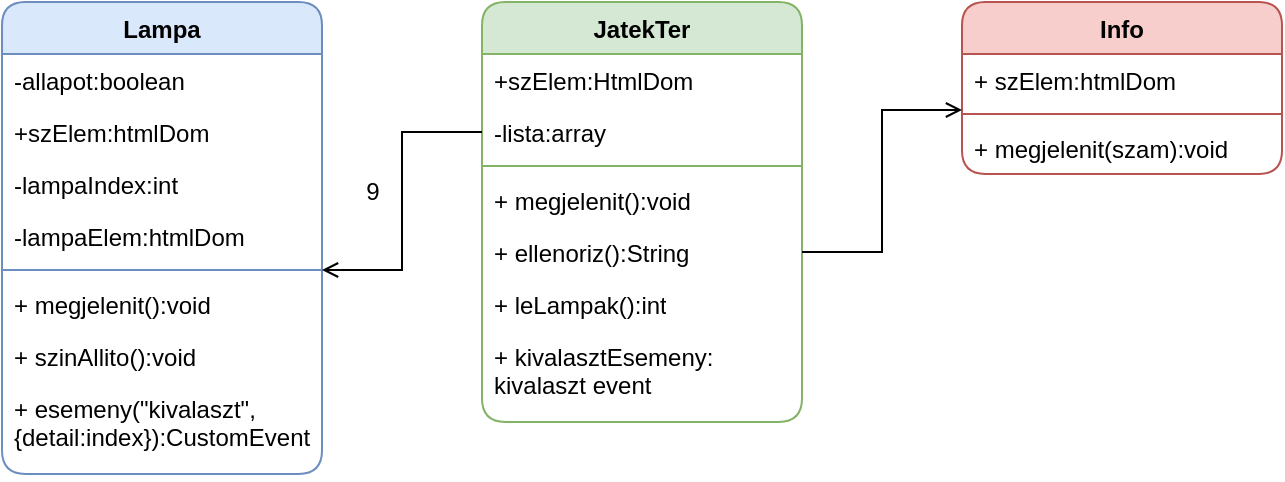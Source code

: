 <mxfile version="26.1.2">
  <diagram name="1 oldal" id="JtsbtiN7b5tb6hNdbAF-">
    <mxGraphModel dx="1434" dy="780" grid="1" gridSize="10" guides="1" tooltips="1" connect="1" arrows="1" fold="1" page="1" pageScale="1" pageWidth="827" pageHeight="1169" math="0" shadow="0">
      <root>
        <mxCell id="0" />
        <mxCell id="1" parent="0" />
        <mxCell id="qw4bAejk8cuUd76CRZke-1" value="Lampa" style="swimlane;fontStyle=1;align=center;verticalAlign=top;childLayout=stackLayout;horizontal=1;startSize=26;horizontalStack=0;resizeParent=1;resizeParentMax=0;resizeLast=0;collapsible=1;marginBottom=0;whiteSpace=wrap;html=1;fillColor=#dae8fc;strokeColor=#6c8ebf;rounded=1;" vertex="1" parent="1">
          <mxGeometry x="80" y="80" width="160" height="236" as="geometry" />
        </mxCell>
        <mxCell id="qw4bAejk8cuUd76CRZke-2" value="-allapot:boolean" style="text;strokeColor=none;fillColor=none;align=left;verticalAlign=top;spacingLeft=4;spacingRight=4;overflow=hidden;rotatable=0;points=[[0,0.5],[1,0.5]];portConstraint=eastwest;whiteSpace=wrap;html=1;" vertex="1" parent="qw4bAejk8cuUd76CRZke-1">
          <mxGeometry y="26" width="160" height="26" as="geometry" />
        </mxCell>
        <mxCell id="qw4bAejk8cuUd76CRZke-21" value="+szElem:htmlDom" style="text;strokeColor=none;fillColor=none;align=left;verticalAlign=top;spacingLeft=4;spacingRight=4;overflow=hidden;rotatable=0;points=[[0,0.5],[1,0.5]];portConstraint=eastwest;whiteSpace=wrap;html=1;" vertex="1" parent="qw4bAejk8cuUd76CRZke-1">
          <mxGeometry y="52" width="160" height="26" as="geometry" />
        </mxCell>
        <mxCell id="qw4bAejk8cuUd76CRZke-47" value="-lampaIndex:int" style="text;strokeColor=none;fillColor=none;align=left;verticalAlign=top;spacingLeft=4;spacingRight=4;overflow=hidden;rotatable=0;points=[[0,0.5],[1,0.5]];portConstraint=eastwest;whiteSpace=wrap;html=1;" vertex="1" parent="qw4bAejk8cuUd76CRZke-1">
          <mxGeometry y="78" width="160" height="26" as="geometry" />
        </mxCell>
        <mxCell id="qw4bAejk8cuUd76CRZke-26" value="-lampaElem:htmlDom" style="text;strokeColor=none;fillColor=none;align=left;verticalAlign=top;spacingLeft=4;spacingRight=4;overflow=hidden;rotatable=0;points=[[0,0.5],[1,0.5]];portConstraint=eastwest;whiteSpace=wrap;html=1;" vertex="1" parent="qw4bAejk8cuUd76CRZke-1">
          <mxGeometry y="104" width="160" height="26" as="geometry" />
        </mxCell>
        <mxCell id="qw4bAejk8cuUd76CRZke-3" value="" style="line;strokeWidth=1;fillColor=none;align=left;verticalAlign=middle;spacingTop=-1;spacingLeft=3;spacingRight=3;rotatable=0;labelPosition=right;points=[];portConstraint=eastwest;strokeColor=inherit;" vertex="1" parent="qw4bAejk8cuUd76CRZke-1">
          <mxGeometry y="130" width="160" height="8" as="geometry" />
        </mxCell>
        <mxCell id="qw4bAejk8cuUd76CRZke-4" value="+ megjelenit():void" style="text;strokeColor=none;fillColor=none;align=left;verticalAlign=top;spacingLeft=4;spacingRight=4;overflow=hidden;rotatable=0;points=[[0,0.5],[1,0.5]];portConstraint=eastwest;whiteSpace=wrap;html=1;" vertex="1" parent="qw4bAejk8cuUd76CRZke-1">
          <mxGeometry y="138" width="160" height="26" as="geometry" />
        </mxCell>
        <mxCell id="qw4bAejk8cuUd76CRZke-35" value="+ szinAllito():void" style="text;strokeColor=none;fillColor=none;align=left;verticalAlign=top;spacingLeft=4;spacingRight=4;overflow=hidden;rotatable=0;points=[[0,0.5],[1,0.5]];portConstraint=eastwest;whiteSpace=wrap;html=1;" vertex="1" parent="qw4bAejk8cuUd76CRZke-1">
          <mxGeometry y="164" width="160" height="26" as="geometry" />
        </mxCell>
        <mxCell id="qw4bAejk8cuUd76CRZke-27" value="+ esemeny(&quot;kivalaszt&quot;,{detail:index}):CustomEvent" style="text;strokeColor=none;fillColor=none;align=left;verticalAlign=top;spacingLeft=4;spacingRight=4;overflow=hidden;rotatable=0;points=[[0,0.5],[1,0.5]];portConstraint=eastwest;whiteSpace=wrap;html=1;" vertex="1" parent="qw4bAejk8cuUd76CRZke-1">
          <mxGeometry y="190" width="160" height="46" as="geometry" />
        </mxCell>
        <mxCell id="qw4bAejk8cuUd76CRZke-5" value="JatekTer" style="swimlane;fontStyle=1;align=center;verticalAlign=top;childLayout=stackLayout;horizontal=1;startSize=26;horizontalStack=0;resizeParent=1;resizeParentMax=0;resizeLast=0;collapsible=1;marginBottom=0;whiteSpace=wrap;html=1;fillColor=#d5e8d4;strokeColor=#82b366;perimeterSpacing=0;rounded=1;" vertex="1" parent="1">
          <mxGeometry x="320" y="80" width="160" height="210" as="geometry" />
        </mxCell>
        <mxCell id="qw4bAejk8cuUd76CRZke-6" value="+szElem:HtmlDom" style="text;strokeColor=none;fillColor=none;align=left;verticalAlign=top;spacingLeft=4;spacingRight=4;overflow=hidden;rotatable=0;points=[[0,0.5],[1,0.5]];portConstraint=eastwest;whiteSpace=wrap;html=1;" vertex="1" parent="qw4bAejk8cuUd76CRZke-5">
          <mxGeometry y="26" width="160" height="26" as="geometry" />
        </mxCell>
        <mxCell id="qw4bAejk8cuUd76CRZke-25" value="-lista:array" style="text;strokeColor=none;fillColor=none;align=left;verticalAlign=top;spacingLeft=4;spacingRight=4;overflow=hidden;rotatable=0;points=[[0,0.5],[1,0.5]];portConstraint=eastwest;whiteSpace=wrap;html=1;" vertex="1" parent="qw4bAejk8cuUd76CRZke-5">
          <mxGeometry y="52" width="160" height="26" as="geometry" />
        </mxCell>
        <mxCell id="qw4bAejk8cuUd76CRZke-7" value="" style="line;strokeWidth=1;fillColor=none;align=left;verticalAlign=middle;spacingTop=-1;spacingLeft=3;spacingRight=3;rotatable=0;labelPosition=right;points=[];portConstraint=eastwest;strokeColor=inherit;" vertex="1" parent="qw4bAejk8cuUd76CRZke-5">
          <mxGeometry y="78" width="160" height="8" as="geometry" />
        </mxCell>
        <mxCell id="qw4bAejk8cuUd76CRZke-28" value="+ megjelenit():void" style="text;strokeColor=none;fillColor=none;align=left;verticalAlign=top;spacingLeft=4;spacingRight=4;overflow=hidden;rotatable=0;points=[[0,0.5],[1,0.5]];portConstraint=eastwest;whiteSpace=wrap;html=1;" vertex="1" parent="qw4bAejk8cuUd76CRZke-5">
          <mxGeometry y="86" width="160" height="26" as="geometry" />
        </mxCell>
        <mxCell id="qw4bAejk8cuUd76CRZke-29" value="+ ellenoriz():String" style="text;strokeColor=none;fillColor=none;align=left;verticalAlign=top;spacingLeft=4;spacingRight=4;overflow=hidden;rotatable=0;points=[[0,0.5],[1,0.5]];portConstraint=eastwest;whiteSpace=wrap;html=1;" vertex="1" parent="qw4bAejk8cuUd76CRZke-5">
          <mxGeometry y="112" width="160" height="26" as="geometry" />
        </mxCell>
        <mxCell id="qw4bAejk8cuUd76CRZke-8" value="+ leLampak():int" style="text;strokeColor=none;fillColor=none;align=left;verticalAlign=top;spacingLeft=4;spacingRight=4;overflow=hidden;rotatable=0;points=[[0,0.5],[1,0.5]];portConstraint=eastwest;whiteSpace=wrap;html=1;" vertex="1" parent="qw4bAejk8cuUd76CRZke-5">
          <mxGeometry y="138" width="160" height="26" as="geometry" />
        </mxCell>
        <mxCell id="qw4bAejk8cuUd76CRZke-36" value="+ kivalasztEsemeny: kivalaszt event" style="text;strokeColor=none;fillColor=none;align=left;verticalAlign=top;spacingLeft=4;spacingRight=4;overflow=hidden;rotatable=0;points=[[0,0.5],[1,0.5]];portConstraint=eastwest;whiteSpace=wrap;html=1;" vertex="1" parent="qw4bAejk8cuUd76CRZke-5">
          <mxGeometry y="164" width="160" height="46" as="geometry" />
        </mxCell>
        <mxCell id="qw4bAejk8cuUd76CRZke-13" value="Info" style="swimlane;fontStyle=1;align=center;verticalAlign=top;childLayout=stackLayout;horizontal=1;startSize=26;horizontalStack=0;resizeParent=1;resizeParentMax=0;resizeLast=0;collapsible=1;marginBottom=0;whiteSpace=wrap;html=1;fillColor=#f8cecc;strokeColor=#b85450;rounded=1;" vertex="1" parent="1">
          <mxGeometry x="560" y="80" width="160" height="86" as="geometry" />
        </mxCell>
        <mxCell id="qw4bAejk8cuUd76CRZke-41" value="+ szElem:htmlDom" style="text;strokeColor=none;fillColor=none;align=left;verticalAlign=top;spacingLeft=4;spacingRight=4;overflow=hidden;rotatable=0;points=[[0,0.5],[1,0.5]];portConstraint=eastwest;whiteSpace=wrap;html=1;" vertex="1" parent="qw4bAejk8cuUd76CRZke-13">
          <mxGeometry y="26" width="160" height="26" as="geometry" />
        </mxCell>
        <mxCell id="qw4bAejk8cuUd76CRZke-15" value="" style="line;strokeWidth=1;fillColor=none;align=left;verticalAlign=middle;spacingTop=-1;spacingLeft=3;spacingRight=3;rotatable=0;labelPosition=right;points=[];portConstraint=eastwest;strokeColor=inherit;" vertex="1" parent="qw4bAejk8cuUd76CRZke-13">
          <mxGeometry y="52" width="160" height="8" as="geometry" />
        </mxCell>
        <mxCell id="qw4bAejk8cuUd76CRZke-16" value="+ megjelenit(szam):void" style="text;strokeColor=none;fillColor=none;align=left;verticalAlign=top;spacingLeft=4;spacingRight=4;overflow=hidden;rotatable=0;points=[[0,0.5],[1,0.5]];portConstraint=eastwest;whiteSpace=wrap;html=1;" vertex="1" parent="qw4bAejk8cuUd76CRZke-13">
          <mxGeometry y="60" width="160" height="26" as="geometry" />
        </mxCell>
        <mxCell id="qw4bAejk8cuUd76CRZke-32" value="" style="edgeStyle=orthogonalEdgeStyle;rounded=0;orthogonalLoop=1;jettySize=auto;html=1;endArrow=open;endFill=0;" edge="1" parent="1" source="qw4bAejk8cuUd76CRZke-25" target="qw4bAejk8cuUd76CRZke-3">
          <mxGeometry relative="1" as="geometry" />
        </mxCell>
        <mxCell id="qw4bAejk8cuUd76CRZke-40" value="9" style="text;html=1;align=center;verticalAlign=middle;resizable=0;points=[];autosize=1;strokeColor=none;fillColor=none;" vertex="1" parent="1">
          <mxGeometry x="250" y="160" width="30" height="30" as="geometry" />
        </mxCell>
        <mxCell id="qw4bAejk8cuUd76CRZke-46" style="edgeStyle=orthogonalEdgeStyle;rounded=0;orthogonalLoop=1;jettySize=auto;html=1;entryX=0;entryY=1.077;entryDx=0;entryDy=0;entryPerimeter=0;endArrow=open;endFill=0;" edge="1" parent="1" source="qw4bAejk8cuUd76CRZke-29" target="qw4bAejk8cuUd76CRZke-41">
          <mxGeometry relative="1" as="geometry" />
        </mxCell>
      </root>
    </mxGraphModel>
  </diagram>
</mxfile>
